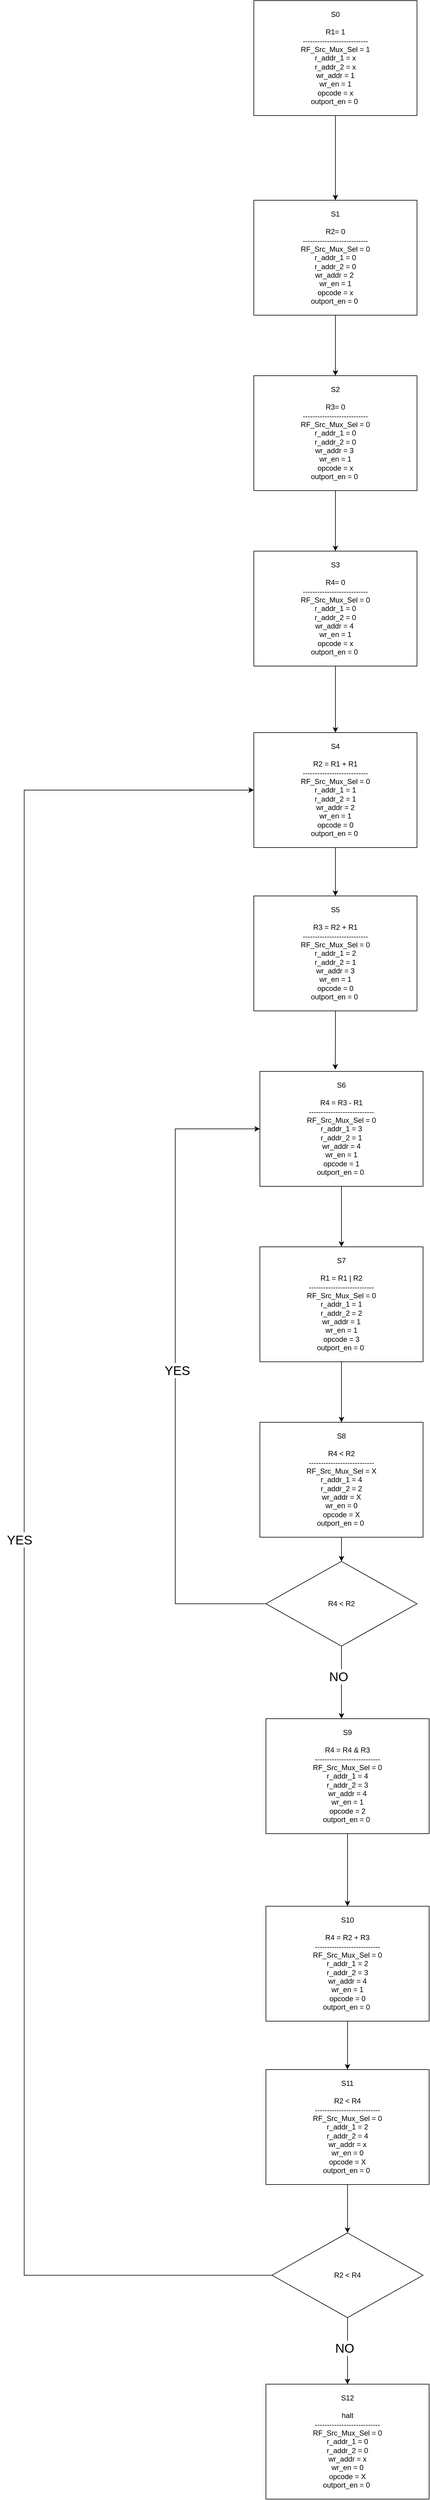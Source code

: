 <mxfile version="27.0.9">
  <diagram name="페이지-1" id="Z9kN40x6peERGM2wXOfV">
    <mxGraphModel dx="2401" dy="1129" grid="1" gridSize="10" guides="1" tooltips="1" connect="1" arrows="1" fold="1" page="1" pageScale="1" pageWidth="827" pageHeight="1169" math="0" shadow="0">
      <root>
        <mxCell id="0" />
        <mxCell id="1" parent="0" />
        <mxCell id="bVUollkUNjUiDKfFXJ3L-25" style="edgeStyle=orthogonalEdgeStyle;rounded=0;orthogonalLoop=1;jettySize=auto;html=1;exitX=0.5;exitY=1;exitDx=0;exitDy=0;entryX=0.5;entryY=0;entryDx=0;entryDy=0;" parent="1" source="bVUollkUNjUiDKfFXJ3L-1" target="bVUollkUNjUiDKfFXJ3L-2" edge="1">
          <mxGeometry relative="1" as="geometry" />
        </mxCell>
        <mxCell id="bVUollkUNjUiDKfFXJ3L-1" value="S0&lt;div&gt;&lt;br&gt;&lt;/div&gt;&lt;div&gt;R1= 1&lt;/div&gt;&lt;div&gt;---------------------------&lt;/div&gt;&lt;div&gt;RF_Src_Mux_Sel = 1&lt;/div&gt;&lt;div&gt;r_addr_1 = x&lt;/div&gt;&lt;div&gt;r_addr_2 = x&lt;/div&gt;&lt;div&gt;wr_addr = 1&lt;/div&gt;&lt;div&gt;wr_en = 1&lt;/div&gt;&lt;div&gt;opcode = x&lt;/div&gt;&lt;div&gt;outport_en = 0&amp;nbsp;&lt;/div&gt;" style="rounded=0;whiteSpace=wrap;html=1;" parent="1" vertex="1">
          <mxGeometry x="-540" y="140" width="270" height="190" as="geometry" />
        </mxCell>
        <mxCell id="bVUollkUNjUiDKfFXJ3L-26" style="edgeStyle=orthogonalEdgeStyle;rounded=0;orthogonalLoop=1;jettySize=auto;html=1;exitX=0.5;exitY=1;exitDx=0;exitDy=0;entryX=0.5;entryY=0;entryDx=0;entryDy=0;" parent="1" source="bVUollkUNjUiDKfFXJ3L-2" target="bVUollkUNjUiDKfFXJ3L-3" edge="1">
          <mxGeometry relative="1" as="geometry" />
        </mxCell>
        <mxCell id="bVUollkUNjUiDKfFXJ3L-2" value="S1&lt;div&gt;&lt;br&gt;&lt;/div&gt;&lt;div&gt;R2= 0&lt;/div&gt;&lt;div&gt;---------------------------&lt;/div&gt;&lt;div&gt;RF_Src_Mux_Sel = 0&lt;/div&gt;&lt;div&gt;r_addr_1 = 0&lt;/div&gt;&lt;div&gt;r_addr_2 = 0&lt;/div&gt;&lt;div&gt;wr_addr = 2&amp;nbsp;&lt;/div&gt;&lt;div&gt;wr_en = 1&lt;/div&gt;&lt;div&gt;opcode = x&lt;/div&gt;&lt;div&gt;outport_en = 0&amp;nbsp;&lt;/div&gt;" style="rounded=0;whiteSpace=wrap;html=1;" parent="1" vertex="1">
          <mxGeometry x="-540" y="470" width="270" height="190" as="geometry" />
        </mxCell>
        <mxCell id="bVUollkUNjUiDKfFXJ3L-27" style="edgeStyle=orthogonalEdgeStyle;rounded=0;orthogonalLoop=1;jettySize=auto;html=1;exitX=0.5;exitY=1;exitDx=0;exitDy=0;entryX=0.5;entryY=0;entryDx=0;entryDy=0;" parent="1" source="bVUollkUNjUiDKfFXJ3L-3" target="bVUollkUNjUiDKfFXJ3L-4" edge="1">
          <mxGeometry relative="1" as="geometry" />
        </mxCell>
        <mxCell id="bVUollkUNjUiDKfFXJ3L-3" value="S2&lt;div&gt;&lt;br&gt;&lt;/div&gt;&lt;div&gt;R3= 0&lt;/div&gt;&lt;div&gt;---------------------------&lt;/div&gt;&lt;div&gt;RF_Src_Mux_Sel = 0&lt;/div&gt;&lt;div&gt;r_addr_1 = 0&lt;/div&gt;&lt;div&gt;r_addr_2 = 0&lt;/div&gt;&lt;div&gt;wr_addr = 3&amp;nbsp;&lt;/div&gt;&lt;div&gt;wr_en = 1&lt;/div&gt;&lt;div&gt;opcode = x&lt;/div&gt;&lt;div&gt;outport_en = 0&amp;nbsp;&lt;/div&gt;" style="rounded=0;whiteSpace=wrap;html=1;" parent="1" vertex="1">
          <mxGeometry x="-540" y="760" width="270" height="190" as="geometry" />
        </mxCell>
        <mxCell id="bVUollkUNjUiDKfFXJ3L-28" style="edgeStyle=orthogonalEdgeStyle;rounded=0;orthogonalLoop=1;jettySize=auto;html=1;exitX=0.5;exitY=1;exitDx=0;exitDy=0;entryX=0.5;entryY=0;entryDx=0;entryDy=0;" parent="1" source="bVUollkUNjUiDKfFXJ3L-4" target="bVUollkUNjUiDKfFXJ3L-5" edge="1">
          <mxGeometry relative="1" as="geometry" />
        </mxCell>
        <mxCell id="bVUollkUNjUiDKfFXJ3L-4" value="S3&lt;div&gt;&lt;br&gt;&lt;/div&gt;&lt;div&gt;R4= 0&lt;/div&gt;&lt;div&gt;---------------------------&lt;/div&gt;&lt;div&gt;RF_Src_Mux_Sel = 0&lt;/div&gt;&lt;div&gt;r_addr_1 = 0&lt;/div&gt;&lt;div&gt;r_addr_2 = 0&lt;/div&gt;&lt;div&gt;wr_addr = 4&amp;nbsp;&lt;/div&gt;&lt;div&gt;wr_en = 1&lt;/div&gt;&lt;div&gt;opcode = x&lt;/div&gt;&lt;div&gt;outport_en = 0&amp;nbsp;&lt;/div&gt;" style="rounded=0;whiteSpace=wrap;html=1;" parent="1" vertex="1">
          <mxGeometry x="-540" y="1050" width="270" height="190" as="geometry" />
        </mxCell>
        <mxCell id="bVUollkUNjUiDKfFXJ3L-29" style="edgeStyle=orthogonalEdgeStyle;rounded=0;orthogonalLoop=1;jettySize=auto;html=1;exitX=0.5;exitY=1;exitDx=0;exitDy=0;entryX=0.5;entryY=0;entryDx=0;entryDy=0;" parent="1" source="bVUollkUNjUiDKfFXJ3L-5" target="bVUollkUNjUiDKfFXJ3L-6" edge="1">
          <mxGeometry relative="1" as="geometry" />
        </mxCell>
        <mxCell id="bVUollkUNjUiDKfFXJ3L-5" value="S4&lt;div&gt;&lt;br&gt;&lt;/div&gt;&lt;div&gt;R2 = R1 + R1&lt;/div&gt;&lt;div&gt;---------------------------&lt;/div&gt;&lt;div&gt;RF_Src_Mux_Sel = 0&lt;/div&gt;&lt;div&gt;r_addr_1 = 1&lt;/div&gt;&lt;div&gt;r_addr_2 = 1&lt;/div&gt;&lt;div&gt;wr_addr = 2&lt;/div&gt;&lt;div&gt;wr_en = 1&lt;/div&gt;&lt;div&gt;opcode = 0&lt;/div&gt;&lt;div&gt;outport_en = 0&amp;nbsp;&lt;/div&gt;" style="rounded=0;whiteSpace=wrap;html=1;" parent="1" vertex="1">
          <mxGeometry x="-540" y="1350" width="270" height="190" as="geometry" />
        </mxCell>
        <mxCell id="bVUollkUNjUiDKfFXJ3L-6" value="S5&lt;div&gt;&lt;br&gt;&lt;/div&gt;&lt;div&gt;R3 = R2 + R1&lt;/div&gt;&lt;div&gt;---------------------------&lt;/div&gt;&lt;div&gt;RF_Src_Mux_Sel = 0&lt;/div&gt;&lt;div&gt;r_addr_1 = 2&lt;/div&gt;&lt;div&gt;r_addr_2 = 1&lt;/div&gt;&lt;div&gt;wr_addr = 3&lt;/div&gt;&lt;div&gt;wr_en = 1&lt;/div&gt;&lt;div&gt;opcode = 0&lt;/div&gt;&lt;div&gt;outport_en = 0&amp;nbsp;&lt;/div&gt;" style="rounded=0;whiteSpace=wrap;html=1;" parent="1" vertex="1">
          <mxGeometry x="-540" y="1620" width="270" height="190" as="geometry" />
        </mxCell>
        <mxCell id="bVUollkUNjUiDKfFXJ3L-31" style="edgeStyle=orthogonalEdgeStyle;rounded=0;orthogonalLoop=1;jettySize=auto;html=1;exitX=0.5;exitY=1;exitDx=0;exitDy=0;entryX=0.5;entryY=0;entryDx=0;entryDy=0;" parent="1" source="bVUollkUNjUiDKfFXJ3L-7" target="bVUollkUNjUiDKfFXJ3L-8" edge="1">
          <mxGeometry relative="1" as="geometry" />
        </mxCell>
        <mxCell id="bVUollkUNjUiDKfFXJ3L-7" value="S6&lt;div&gt;&lt;br&gt;&lt;/div&gt;&lt;div&gt;R4 = R3 - R1&lt;/div&gt;&lt;div&gt;---------------------------&lt;/div&gt;&lt;div&gt;RF_Src_Mux_Sel = 0&lt;/div&gt;&lt;div&gt;r_addr_1 = 3&lt;/div&gt;&lt;div&gt;r_addr_2 = 1&lt;/div&gt;&lt;div&gt;wr_addr = 4&lt;/div&gt;&lt;div&gt;wr_en = 1&lt;/div&gt;&lt;div&gt;opcode = 1&lt;/div&gt;&lt;div&gt;outport_en = 0&amp;nbsp;&lt;/div&gt;" style="rounded=0;whiteSpace=wrap;html=1;" parent="1" vertex="1">
          <mxGeometry x="-530" y="1910" width="270" height="190" as="geometry" />
        </mxCell>
        <mxCell id="bVUollkUNjUiDKfFXJ3L-32" style="edgeStyle=orthogonalEdgeStyle;rounded=0;orthogonalLoop=1;jettySize=auto;html=1;exitX=0.5;exitY=1;exitDx=0;exitDy=0;entryX=0.5;entryY=0;entryDx=0;entryDy=0;" parent="1" source="bVUollkUNjUiDKfFXJ3L-8" target="bVUollkUNjUiDKfFXJ3L-9" edge="1">
          <mxGeometry relative="1" as="geometry" />
        </mxCell>
        <mxCell id="bVUollkUNjUiDKfFXJ3L-8" value="S7&lt;div&gt;&lt;br&gt;&lt;/div&gt;&lt;div&gt;R1 = R1 | R2&lt;/div&gt;&lt;div&gt;---------------------------&lt;/div&gt;&lt;div&gt;RF_Src_Mux_Sel = 0&lt;/div&gt;&lt;div&gt;r_addr_1 = 1&lt;/div&gt;&lt;div&gt;r_addr_2 = 2&lt;/div&gt;&lt;div&gt;wr_addr = 1&lt;/div&gt;&lt;div&gt;wr_en = 1&lt;/div&gt;&lt;div&gt;opcode = 3&lt;/div&gt;&lt;div&gt;outport_en = 0&amp;nbsp;&lt;/div&gt;" style="rounded=0;whiteSpace=wrap;html=1;" parent="1" vertex="1">
          <mxGeometry x="-530" y="2200" width="270" height="190" as="geometry" />
        </mxCell>
        <mxCell id="bVUollkUNjUiDKfFXJ3L-33" style="edgeStyle=orthogonalEdgeStyle;rounded=0;orthogonalLoop=1;jettySize=auto;html=1;exitX=0.5;exitY=1;exitDx=0;exitDy=0;entryX=0.5;entryY=0;entryDx=0;entryDy=0;" parent="1" source="bVUollkUNjUiDKfFXJ3L-9" target="bVUollkUNjUiDKfFXJ3L-10" edge="1">
          <mxGeometry relative="1" as="geometry" />
        </mxCell>
        <mxCell id="bVUollkUNjUiDKfFXJ3L-9" value="S8&lt;div&gt;&lt;br&gt;&lt;/div&gt;&lt;div&gt;R4 &amp;lt; R2&lt;/div&gt;&lt;div&gt;---------------------------&lt;/div&gt;&lt;div&gt;RF_Src_Mux_Sel = X&lt;/div&gt;&lt;div&gt;r_addr_1 = 4&lt;/div&gt;&lt;div&gt;r_addr_2 = 2&lt;/div&gt;&lt;div&gt;wr_addr = X&lt;/div&gt;&lt;div&gt;wr_en = 0&lt;/div&gt;&lt;div&gt;opcode = X&lt;/div&gt;&lt;div&gt;outport_en = 0&amp;nbsp;&lt;/div&gt;" style="rounded=0;whiteSpace=wrap;html=1;" parent="1" vertex="1">
          <mxGeometry x="-530" y="2490" width="270" height="190" as="geometry" />
        </mxCell>
        <mxCell id="bVUollkUNjUiDKfFXJ3L-11" style="edgeStyle=orthogonalEdgeStyle;rounded=0;orthogonalLoop=1;jettySize=auto;html=1;exitX=0;exitY=0.5;exitDx=0;exitDy=0;entryX=0;entryY=0.5;entryDx=0;entryDy=0;" parent="1" source="bVUollkUNjUiDKfFXJ3L-10" target="bVUollkUNjUiDKfFXJ3L-7" edge="1">
          <mxGeometry relative="1" as="geometry">
            <Array as="points">
              <mxPoint x="-670" y="2790" />
              <mxPoint x="-670" y="2005" />
            </Array>
          </mxGeometry>
        </mxCell>
        <mxCell id="bVUollkUNjUiDKfFXJ3L-12" value="&lt;font style=&quot;font-size: 21px;&quot;&gt;YES&lt;/font&gt;" style="edgeLabel;html=1;align=center;verticalAlign=middle;resizable=0;points=[];" parent="bVUollkUNjUiDKfFXJ3L-11" vertex="1" connectable="0">
          <mxGeometry x="-0.003" y="-3" relative="1" as="geometry">
            <mxPoint as="offset" />
          </mxGeometry>
        </mxCell>
        <mxCell id="bVUollkUNjUiDKfFXJ3L-10" value="R4 &amp;lt; R2" style="rhombus;whiteSpace=wrap;html=1;" parent="1" vertex="1">
          <mxGeometry x="-520" y="2720" width="250" height="140" as="geometry" />
        </mxCell>
        <mxCell id="bVUollkUNjUiDKfFXJ3L-34" style="edgeStyle=orthogonalEdgeStyle;rounded=0;orthogonalLoop=1;jettySize=auto;html=1;exitX=0.5;exitY=1;exitDx=0;exitDy=0;entryX=0.5;entryY=0;entryDx=0;entryDy=0;" parent="1" source="bVUollkUNjUiDKfFXJ3L-13" target="bVUollkUNjUiDKfFXJ3L-16" edge="1">
          <mxGeometry relative="1" as="geometry" />
        </mxCell>
        <mxCell id="bVUollkUNjUiDKfFXJ3L-13" value="S9&lt;div&gt;&lt;br&gt;&lt;/div&gt;&lt;div&gt;R4 = R4 &amp;amp; R3&lt;/div&gt;&lt;div&gt;---------------------------&lt;/div&gt;&lt;div&gt;RF_Src_Mux_Sel = 0&lt;/div&gt;&lt;div&gt;r_addr_1 = 4&lt;/div&gt;&lt;div&gt;r_addr_2 = 3&lt;/div&gt;&lt;div&gt;wr_addr = 4&lt;/div&gt;&lt;div&gt;wr_en = 1&lt;/div&gt;&lt;div&gt;opcode = 2&lt;/div&gt;&lt;div&gt;outport_en = 0&amp;nbsp;&lt;/div&gt;" style="rounded=0;whiteSpace=wrap;html=1;" parent="1" vertex="1">
          <mxGeometry x="-520" y="2980" width="270" height="190" as="geometry" />
        </mxCell>
        <mxCell id="bVUollkUNjUiDKfFXJ3L-14" style="edgeStyle=orthogonalEdgeStyle;rounded=0;orthogonalLoop=1;jettySize=auto;html=1;exitX=0.5;exitY=1;exitDx=0;exitDy=0;entryX=0.463;entryY=0;entryDx=0;entryDy=0;entryPerimeter=0;" parent="1" source="bVUollkUNjUiDKfFXJ3L-10" target="bVUollkUNjUiDKfFXJ3L-13" edge="1">
          <mxGeometry relative="1" as="geometry" />
        </mxCell>
        <mxCell id="bVUollkUNjUiDKfFXJ3L-15" value="&lt;font style=&quot;font-size: 21px;&quot;&gt;NO&lt;/font&gt;" style="edgeLabel;html=1;align=center;verticalAlign=middle;resizable=0;points=[];" parent="1" vertex="1" connectable="0">
          <mxGeometry x="-400" y="2910" as="geometry" />
        </mxCell>
        <mxCell id="bVUollkUNjUiDKfFXJ3L-35" style="edgeStyle=orthogonalEdgeStyle;rounded=0;orthogonalLoop=1;jettySize=auto;html=1;exitX=0.5;exitY=1;exitDx=0;exitDy=0;entryX=0.5;entryY=0;entryDx=0;entryDy=0;" parent="1" source="bVUollkUNjUiDKfFXJ3L-16" target="bVUollkUNjUiDKfFXJ3L-17" edge="1">
          <mxGeometry relative="1" as="geometry" />
        </mxCell>
        <mxCell id="bVUollkUNjUiDKfFXJ3L-16" value="S10&lt;div&gt;&lt;br&gt;&lt;/div&gt;&lt;div&gt;R4 = R2 + R3&lt;/div&gt;&lt;div&gt;---------------------------&lt;/div&gt;&lt;div&gt;RF_Src_Mux_Sel = 0&lt;/div&gt;&lt;div&gt;r_addr_1 = 2&lt;/div&gt;&lt;div&gt;r_addr_2 = 3&lt;/div&gt;&lt;div&gt;wr_addr = 4&lt;/div&gt;&lt;div&gt;wr_en = 1&lt;/div&gt;&lt;div&gt;opcode = 0&lt;/div&gt;&lt;div&gt;outport_en = 0&amp;nbsp;&lt;/div&gt;" style="rounded=0;whiteSpace=wrap;html=1;" parent="1" vertex="1">
          <mxGeometry x="-520" y="3290" width="270" height="190" as="geometry" />
        </mxCell>
        <mxCell id="bVUollkUNjUiDKfFXJ3L-20" style="edgeStyle=orthogonalEdgeStyle;rounded=0;orthogonalLoop=1;jettySize=auto;html=1;exitX=0.5;exitY=1;exitDx=0;exitDy=0;entryX=0.5;entryY=0;entryDx=0;entryDy=0;" parent="1" source="bVUollkUNjUiDKfFXJ3L-17" target="bVUollkUNjUiDKfFXJ3L-18" edge="1">
          <mxGeometry relative="1" as="geometry" />
        </mxCell>
        <mxCell id="bVUollkUNjUiDKfFXJ3L-17" value="S11&lt;div&gt;&lt;br&gt;&lt;/div&gt;&lt;div&gt;R2 &amp;lt; R4&lt;/div&gt;&lt;div&gt;---------------------------&lt;/div&gt;&lt;div&gt;RF_Src_Mux_Sel = 0&lt;/div&gt;&lt;div&gt;r_addr_1 = 2&lt;/div&gt;&lt;div&gt;r_addr_2 = 4&lt;/div&gt;&lt;div&gt;wr_addr = x&lt;/div&gt;&lt;div&gt;wr_en = 0&lt;/div&gt;&lt;div&gt;opcode = X&lt;/div&gt;&lt;div&gt;outport_en = 0&amp;nbsp;&lt;/div&gt;" style="rounded=0;whiteSpace=wrap;html=1;" parent="1" vertex="1">
          <mxGeometry x="-520" y="3560" width="270" height="190" as="geometry" />
        </mxCell>
        <mxCell id="bVUollkUNjUiDKfFXJ3L-21" style="edgeStyle=orthogonalEdgeStyle;rounded=0;orthogonalLoop=1;jettySize=auto;html=1;exitX=0;exitY=0.5;exitDx=0;exitDy=0;entryX=0;entryY=0.5;entryDx=0;entryDy=0;" parent="1" source="bVUollkUNjUiDKfFXJ3L-18" target="bVUollkUNjUiDKfFXJ3L-5" edge="1">
          <mxGeometry relative="1" as="geometry">
            <Array as="points">
              <mxPoint x="-920" y="3900" />
              <mxPoint x="-920" y="1445" />
            </Array>
          </mxGeometry>
        </mxCell>
        <mxCell id="bVUollkUNjUiDKfFXJ3L-23" style="edgeStyle=orthogonalEdgeStyle;rounded=0;orthogonalLoop=1;jettySize=auto;html=1;exitX=0.5;exitY=1;exitDx=0;exitDy=0;entryX=0.5;entryY=0;entryDx=0;entryDy=0;" parent="1" source="bVUollkUNjUiDKfFXJ3L-18" target="bVUollkUNjUiDKfFXJ3L-19" edge="1">
          <mxGeometry relative="1" as="geometry" />
        </mxCell>
        <mxCell id="bVUollkUNjUiDKfFXJ3L-18" value="R2 &amp;lt; R4" style="rhombus;whiteSpace=wrap;html=1;" parent="1" vertex="1">
          <mxGeometry x="-510" y="3830" width="250" height="140" as="geometry" />
        </mxCell>
        <mxCell id="bVUollkUNjUiDKfFXJ3L-19" value="S12&lt;div&gt;&lt;br&gt;&lt;/div&gt;&lt;div&gt;halt&lt;/div&gt;&lt;div&gt;---------------------------&lt;/div&gt;&lt;div&gt;RF_Src_Mux_Sel = 0&lt;/div&gt;&lt;div&gt;r_addr_1 = 0&lt;/div&gt;&lt;div&gt;r_addr_2 = 0&lt;/div&gt;&lt;div&gt;wr_addr = x&lt;/div&gt;&lt;div&gt;wr_en = 0&lt;/div&gt;&lt;div&gt;opcode = X&lt;/div&gt;&lt;div&gt;outport_en = 0&amp;nbsp;&lt;/div&gt;" style="rounded=0;whiteSpace=wrap;html=1;" parent="1" vertex="1">
          <mxGeometry x="-520" y="4080" width="270" height="190" as="geometry" />
        </mxCell>
        <mxCell id="bVUollkUNjUiDKfFXJ3L-22" value="&lt;font style=&quot;font-size: 21px;&quot;&gt;YES&lt;/font&gt;" style="edgeLabel;html=1;align=center;verticalAlign=middle;resizable=0;points=[];" parent="1" vertex="1" connectable="0">
          <mxGeometry x="-960" y="2830" as="geometry">
            <mxPoint x="32" y="-146" as="offset" />
          </mxGeometry>
        </mxCell>
        <mxCell id="bVUollkUNjUiDKfFXJ3L-24" value="&lt;font style=&quot;font-size: 21px;&quot;&gt;NO&lt;/font&gt;" style="edgeLabel;html=1;align=center;verticalAlign=middle;resizable=0;points=[];" parent="1" vertex="1" connectable="0">
          <mxGeometry x="-390" y="4020" as="geometry" />
        </mxCell>
        <mxCell id="bVUollkUNjUiDKfFXJ3L-30" style="edgeStyle=orthogonalEdgeStyle;rounded=0;orthogonalLoop=1;jettySize=auto;html=1;exitX=0.5;exitY=1;exitDx=0;exitDy=0;entryX=0.462;entryY=-0.016;entryDx=0;entryDy=0;entryPerimeter=0;" parent="1" source="bVUollkUNjUiDKfFXJ3L-6" target="bVUollkUNjUiDKfFXJ3L-7" edge="1">
          <mxGeometry relative="1" as="geometry" />
        </mxCell>
      </root>
    </mxGraphModel>
  </diagram>
</mxfile>
